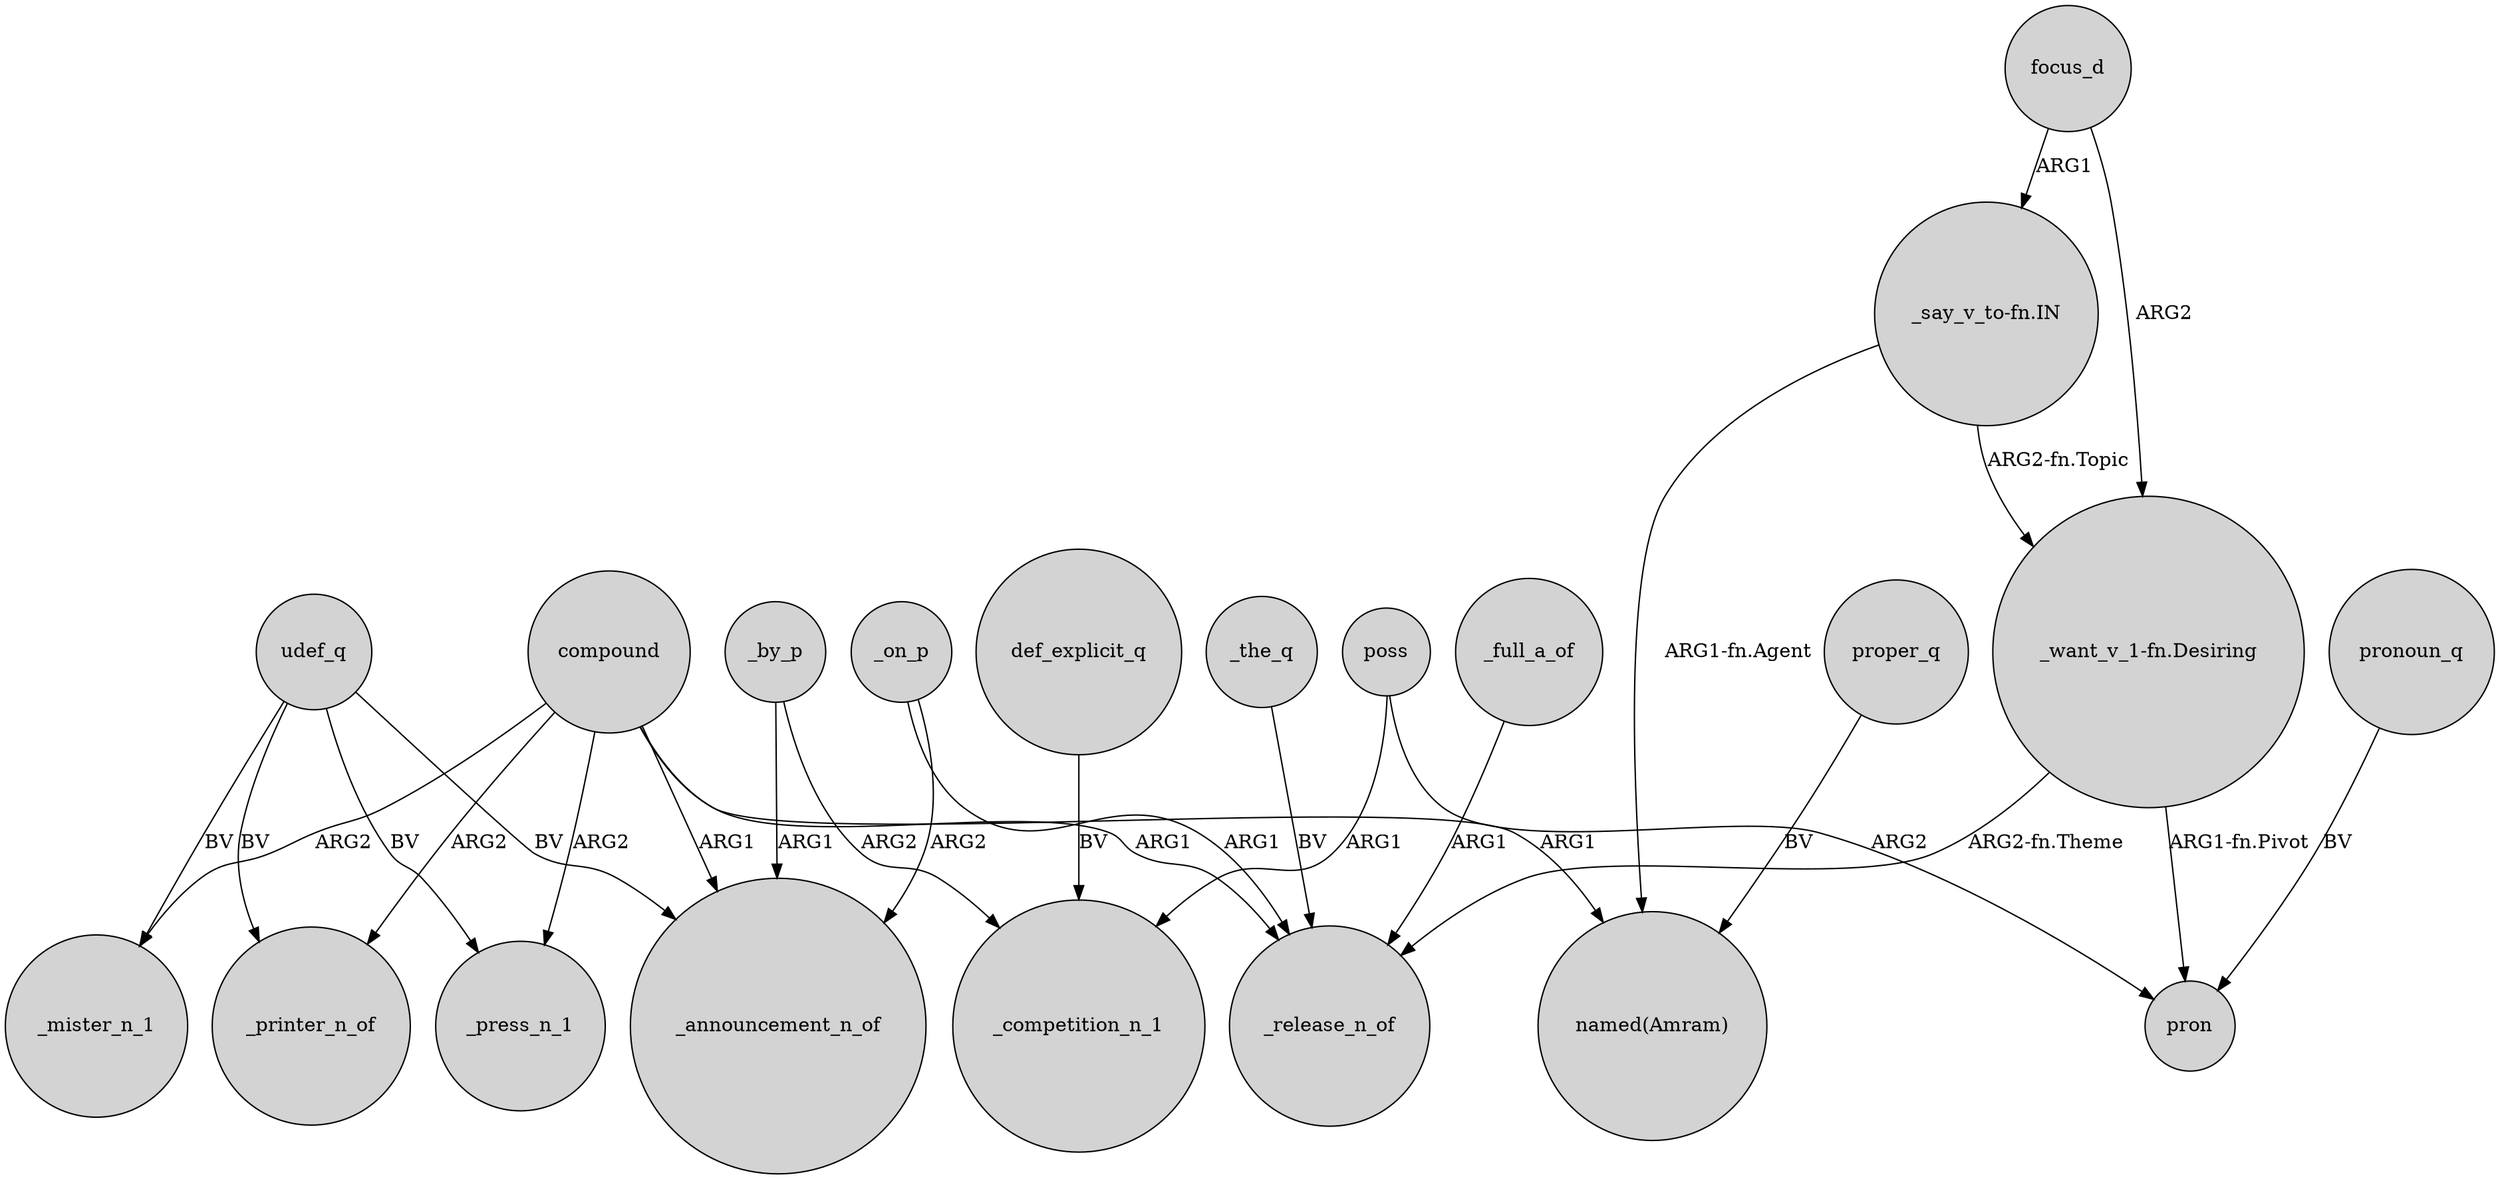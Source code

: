 digraph {
	node [shape=circle style=filled]
	compound -> _printer_n_of [label=ARG2]
	udef_q -> _press_n_1 [label=BV]
	poss -> pron [label=ARG2]
	_full_a_of -> _release_n_of [label=ARG1]
	_by_p -> _competition_n_1 [label=ARG2]
	def_explicit_q -> _competition_n_1 [label=BV]
	compound -> _mister_n_1 [label=ARG2]
	"_want_v_1-fn.Desiring" -> pron [label="ARG1-fn.Pivot"]
	udef_q -> _mister_n_1 [label=BV]
	"_say_v_to-fn.IN" -> "named(Amram)" [label="ARG1-fn.Agent"]
	compound -> _announcement_n_of [label=ARG1]
	udef_q -> _announcement_n_of [label=BV]
	_the_q -> _release_n_of [label=BV]
	pronoun_q -> pron [label=BV]
	compound -> "named(Amram)" [label=ARG1]
	focus_d -> "_want_v_1-fn.Desiring" [label=ARG2]
	poss -> _competition_n_1 [label=ARG1]
	_on_p -> _release_n_of [label=ARG1]
	_by_p -> _announcement_n_of [label=ARG1]
	udef_q -> _printer_n_of [label=BV]
	compound -> _release_n_of [label=ARG1]
	compound -> _press_n_1 [label=ARG2]
	"_say_v_to-fn.IN" -> "_want_v_1-fn.Desiring" [label="ARG2-fn.Topic"]
	_on_p -> _announcement_n_of [label=ARG2]
	"_want_v_1-fn.Desiring" -> _release_n_of [label="ARG2-fn.Theme"]
	proper_q -> "named(Amram)" [label=BV]
	focus_d -> "_say_v_to-fn.IN" [label=ARG1]
}
